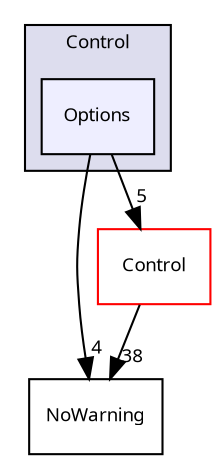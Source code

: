 digraph "/tmp/q/quinoa/src/UnitTest/tests/Control/Options" {
  bgcolor=transparent;
  compound=true
  node [ fontsize="9", fontname="sans-serif"];
  edge [ labelfontsize="9", labelfontname="sans-serif"];
  subgraph clusterdir_1d650dc81ef1e4e0d1f40db8728cae8d {
    graph [ bgcolor="#ddddee", pencolor="black", label="Control" fontname="sans-serif", fontsize="9", URL="dir_1d650dc81ef1e4e0d1f40db8728cae8d.html"]
  dir_e8ad0d9943e49c404819e1797de34c07 [shape=box, label="Options", style="filled", fillcolor="#eeeeff", pencolor="black", URL="dir_e8ad0d9943e49c404819e1797de34c07.html"];
  }
  dir_7e34f0efff2ff25c5f7cf9ee4af7a0ce [shape=box label="NoWarning" URL="dir_7e34f0efff2ff25c5f7cf9ee4af7a0ce.html"];
  dir_3ff0826a6d651abbf0f532354e1ac7dc [shape=box label="Control" color="red" URL="dir_3ff0826a6d651abbf0f532354e1ac7dc.html"];
  dir_e8ad0d9943e49c404819e1797de34c07->dir_7e34f0efff2ff25c5f7cf9ee4af7a0ce [headlabel="4", labeldistance=1.5 headhref="dir_000040_000034.html"];
  dir_e8ad0d9943e49c404819e1797de34c07->dir_3ff0826a6d651abbf0f532354e1ac7dc [headlabel="5", labeldistance=1.5 headhref="dir_000040_000003.html"];
  dir_3ff0826a6d651abbf0f532354e1ac7dc->dir_7e34f0efff2ff25c5f7cf9ee4af7a0ce [headlabel="38", labeldistance=1.5 headhref="dir_000003_000034.html"];
}
